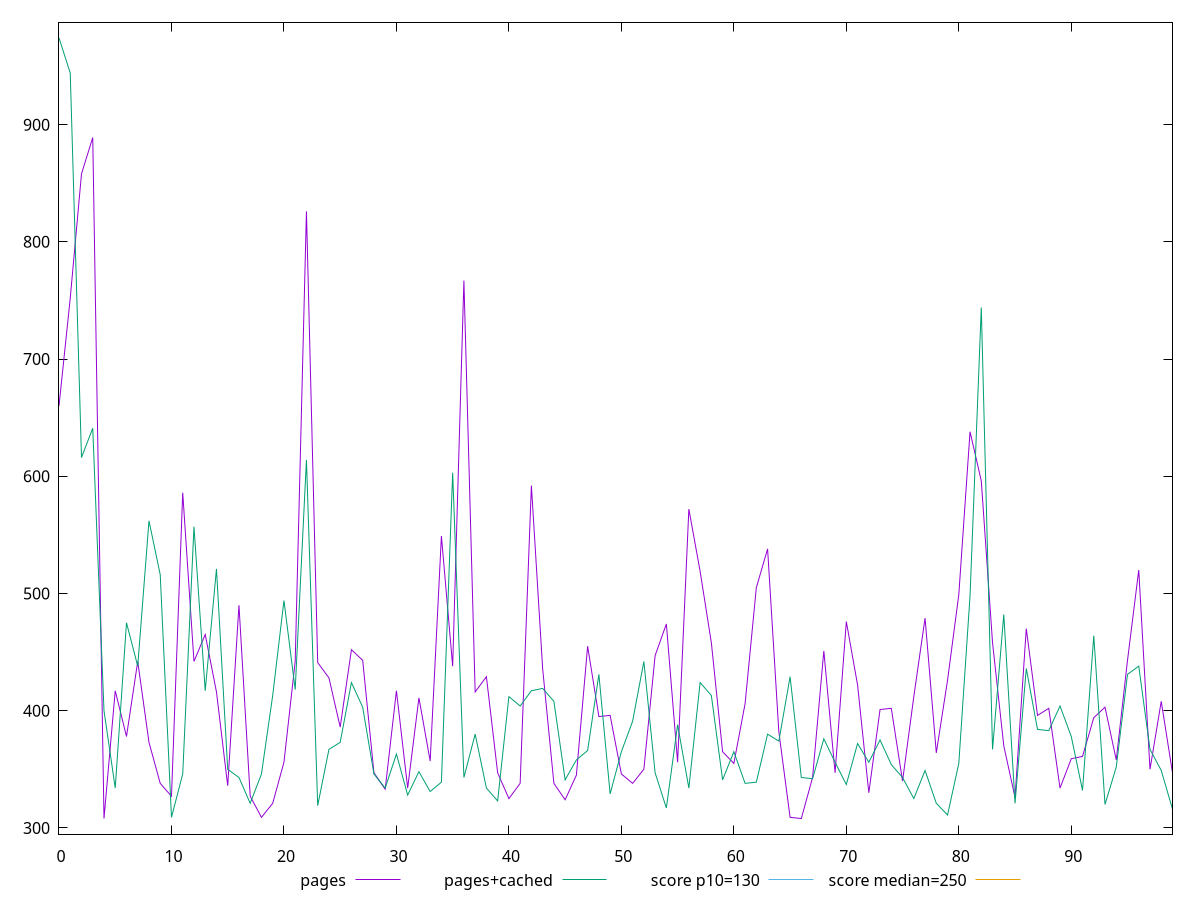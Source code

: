 reset

$pages <<EOF
0 660
1 751.9999999999991
2 857.9999999999991
3 889
4 307.9999999999991
5 417
6 377.9999999999991
7 442
8 373
9 338.0000000000009
10 327
11 586
12 442.0000000000009
13 465
14 416
15 336
16 490
17 327
18 308.9999999999991
19 321
20 356
21 442
22 826
23 440.9999999999991
24 428
25 386
26 451.9999999999991
27 442.9999999999991
28 347.0000000000009
29 333
30 417.0000000000009
31 334
32 411
33 357
34 549
35 438
36 767
37 416
38 429
39 347
40 325
41 338
42 592
43 436.0000000000009
44 338
45 324
46 345
47 454.9999999999991
48 395
49 396.0000000000009
50 345.9999999999991
51 338
52 349.9999999999991
53 447
54 474.0000000000009
55 356
56 572
57 519
58 457.9999999999991
59 365.0000000000009
60 355
61 406
62 505
63 538
64 382.0000000000009
65 309
66 308
67 343
68 451
69 347
70 475.9999999999991
71 422
72 330
73 401
74 402
75 340
76 412
77 479
78 363.9999999999991
79 426
80 499
81 638
82 595.9999999999991
83 458
84 370.0000000000009
85 326
86 470
87 396
88 402
89 333.9999999999991
90 359
91 361
92 394
93 403
94 358
95 443
96 520.0000000000009
97 350
98 408.0000000000009
99 347
EOF

$pagesCached <<EOF
0 973.9999999999991
1 943.9999999999982
2 616.0000000000018
3 641
4 399.9999999999991
5 334
6 475.0000000000009
7 438
8 562.0000000000009
9 516
10 309
11 346
12 556.9999999999982
13 417.0000000000009
14 521.0000000000018
15 350.0000000000009
16 342.9999999999991
17 321.0000000000009
18 346
19 413.0000000000009
20 494
21 418
22 614
23 319
24 367.0000000000009
25 372.9999999999991
26 424
27 403.0000000000009
28 346
29 334
30 363
31 327.9999999999991
32 348
33 331
34 339
35 603
36 342.9999999999991
37 380
38 334
39 323
40 412.0000000000018
41 404
42 417
43 418.9999999999991
44 407.9999999999991
45 341.0000000000009
46 358.0000000000009
47 366
48 431
49 329
50 364.9999999999991
51 391.0000000000009
52 442
53 346.9999999999991
54 317
55 388.0000000000009
56 334
57 424
58 413
59 341.0000000000009
60 365
61 338
62 339
63 379.9999999999982
64 374.0000000000009
65 429
66 343
67 342.0000000000009
68 376
69 356
70 337.0000000000009
71 372
72 356.0000000000009
73 375
74 354
75 343.0000000000009
76 325
77 349
78 321
79 311.0000000000009
80 355
81 498
82 744
83 367
84 481.9999999999991
85 320.9999999999991
86 435.9999999999991
87 383.9999999999991
88 383
89 403.9999999999991
90 378.0000000000009
91 332
92 464.0000000000009
93 320.0000000000009
94 352
95 431
96 438.0000000000009
97 367.0000000000009
98 349
99 316
EOF

set key outside below
set xrange [0:99]
set yrange [294.6799999999991:987.3199999999991]
set trange [294.6799999999991:987.3199999999991]
set terminal svg size 640, 520 enhanced background rgb 'white'
set output "report_00019_2021-02-10T18-14-37.922Z//max-potential-fid/comparison/line/0_vs_1.svg"

plot $pages title "pages" with line, \
     $pagesCached title "pages+cached" with line, \
     130 title "score p10=130", \
     250 title "score median=250"

reset
